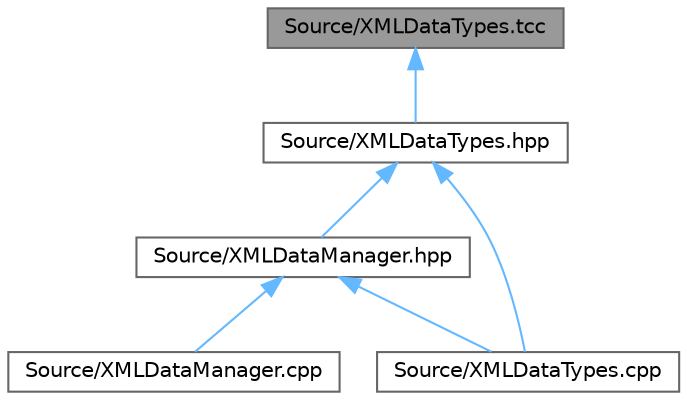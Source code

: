 digraph "Source/XMLDataTypes.tcc"
{
 // INTERACTIVE_SVG=YES
 // LATEX_PDF_SIZE
  bgcolor="transparent";
  edge [fontname=Helvetica,fontsize=10,labelfontname=Helvetica,labelfontsize=10];
  node [fontname=Helvetica,fontsize=10,shape=box,height=0.2,width=0.4];
  Node1 [label="Source/XMLDataTypes.tcc",height=0.2,width=0.4,color="gray40", fillcolor="grey60", style="filled", fontcolor="black",tooltip=" "];
  Node1 -> Node2 [dir="back",color="steelblue1",style="solid"];
  Node2 [label="Source/XMLDataTypes.hpp",height=0.2,width=0.4,color="grey40", fillcolor="white", style="filled",URL="$_x_m_l_data_types_8hpp.html",tooltip=" "];
  Node2 -> Node3 [dir="back",color="steelblue1",style="solid"];
  Node3 [label="Source/XMLDataManager.hpp",height=0.2,width=0.4,color="grey40", fillcolor="white", style="filled",URL="$_x_m_l_data_manager_8hpp.html",tooltip=" "];
  Node3 -> Node4 [dir="back",color="steelblue1",style="solid"];
  Node4 [label="Source/XMLDataManager.cpp",height=0.2,width=0.4,color="grey40", fillcolor="white", style="filled",URL="$_x_m_l_data_manager_8cpp.html",tooltip=" "];
  Node3 -> Node5 [dir="back",color="steelblue1",style="solid"];
  Node5 [label="Source/XMLDataTypes.cpp",height=0.2,width=0.4,color="grey40", fillcolor="white", style="filled",URL="$_x_m_l_data_types_8cpp.html",tooltip=" "];
  Node2 -> Node5 [dir="back",color="steelblue1",style="solid"];
}
